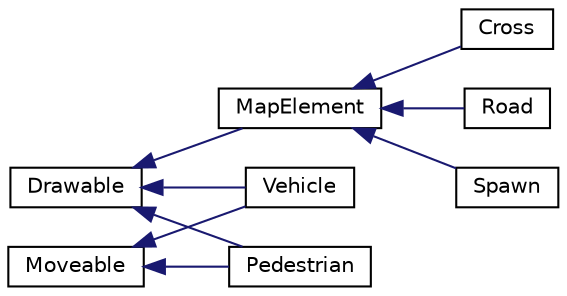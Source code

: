 digraph "Graficzna hierarchia klas"
{
  edge [fontname="Helvetica",fontsize="10",labelfontname="Helvetica",labelfontsize="10"];
  node [fontname="Helvetica",fontsize="10",shape=record];
  rankdir="LR";
  Node1 [label="Drawable",height=0.2,width=0.4,color="black", fillcolor="white", style="filled",URL="$class_drawable.html",tooltip="Klasa bazowa dla obiektów, które będą wyświetlane na scenie."];
  Node1 -> Node2 [dir="back",color="midnightblue",fontsize="10",style="solid",fontname="Helvetica"];
  Node2 [label="MapElement",height=0.2,width=0.4,color="black", fillcolor="white", style="filled",URL="$class_map_element.html",tooltip="Klasa bazowa dla Drogi, Skrzyżowania i miejsc tworzenia pojazdów."];
  Node2 -> Node3 [dir="back",color="midnightblue",fontsize="10",style="solid",fontname="Helvetica"];
  Node3 [label="Cross",height=0.2,width=0.4,color="black", fillcolor="white", style="filled",URL="$class_cross.html",tooltip="Klasa reprezentujaca skrzyzowanie."];
  Node2 -> Node4 [dir="back",color="midnightblue",fontsize="10",style="solid",fontname="Helvetica"];
  Node4 [label="Road",height=0.2,width=0.4,color="black", fillcolor="white", style="filled",URL="$class_road.html",tooltip="Klasa reprezentuje drogę na mapie."];
  Node2 -> Node5 [dir="back",color="midnightblue",fontsize="10",style="solid",fontname="Helvetica"];
  Node5 [label="Spawn",height=0.2,width=0.4,color="black", fillcolor="white", style="filled",URL="$class_spawn.html",tooltip="Klasa reprezentująca pojedynczy element służący jak punkt początkowy i końcowy dla pojazdów i pieszyc..."];
  Node1 -> Node6 [dir="back",color="midnightblue",fontsize="10",style="solid",fontname="Helvetica"];
  Node6 [label="Pedestrian",height=0.2,width=0.4,color="black", fillcolor="white", style="filled",URL="$class_pedestrian.html",tooltip="Klasa reprezentująca pieszego."];
  Node1 -> Node7 [dir="back",color="midnightblue",fontsize="10",style="solid",fontname="Helvetica"];
  Node7 [label="Vehicle",height=0.2,width=0.4,color="black", fillcolor="white", style="filled",URL="$class_vehicle.html",tooltip="Klasa odpowiadająca za pojazdy, ich poruszanie się po planszy, komunikację ze skrzyżowaniami, Spawnami, trasę przejazdu."];
  Node8 [label="Moveable",height=0.2,width=0.4,color="black", fillcolor="white", style="filled",URL="$class_moveable.html",tooltip="Klasa bazowa dla klas, które będą animowane."];
  Node8 -> Node6 [dir="back",color="midnightblue",fontsize="10",style="solid",fontname="Helvetica"];
  Node8 -> Node7 [dir="back",color="midnightblue",fontsize="10",style="solid",fontname="Helvetica"];
}
